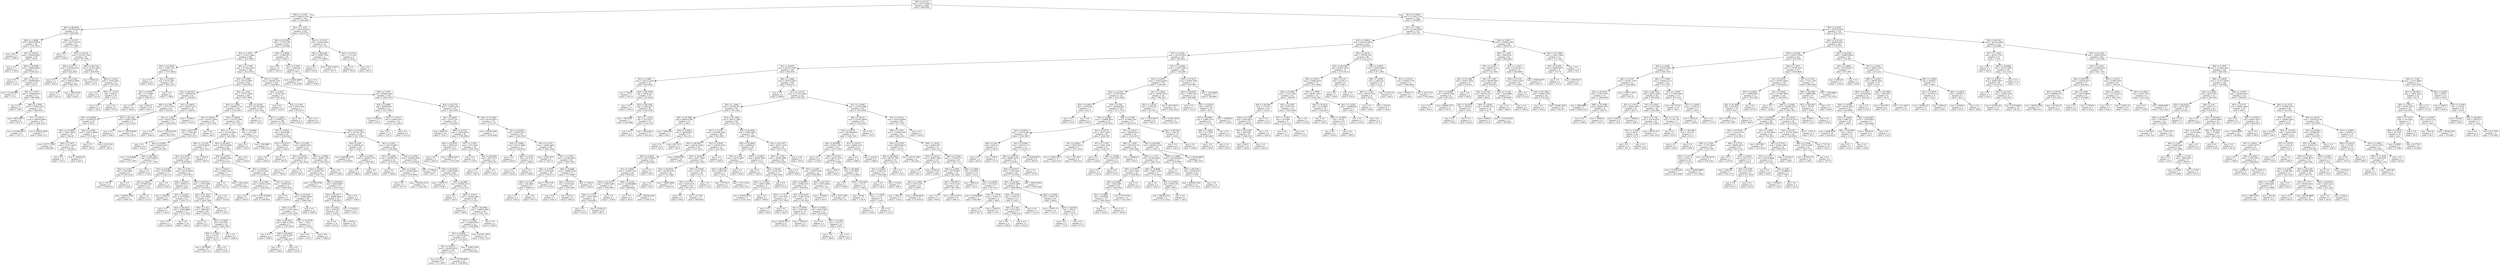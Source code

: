 digraph Tree {
node [shape=box] ;
0 [label="X[0] <= 0.1122\nmse = 333175.3618\nsamples = 2000\nvalue = 996.9585"] ;
1 [label="X[8] <= 2.1454\nmse = 244623.1241\nsamples = 718\nvalue = 1354.2006"] ;
0 -> 1 [labeldistance=2.5, labelangle=45, headlabel="True"] ;
2 [label="X[4] <= 68.4959\nmse = 381585.4959\nsamples = 79\nvalue = 848.8481"] ;
1 -> 2 ;
3 [label="X[8] <= 1.0486\nmse = 380197.9834\nsamples = 38\nvalue = 1141.2632"] ;
2 -> 3 ;
4 [label="mse = 301.0\nsamples = 8\nvalue = 1968.0"] ;
3 -> 4 ;
5 [label="X[1] <= 0.8218\nmse = 250634.8267\nsamples = 30\nvalue = 920.8"] ;
3 -> 5 ;
6 [label="mse = 0.0\nsamples = 3\nvalue = 1736.0"] ;
5 -> 6 ;
7 [label="X[4] <= 42.9508\nmse = 196439.8025\nsamples = 27\nvalue = 830.2222"] ;
5 -> 7 ;
8 [label="mse = 0.0\nsamples = 3\nvalue = 172.0"] ;
7 -> 8 ;
9 [label="X[2] <= 83.123\nmse = 160068.0833\nsamples = 24\nvalue = 912.5"] ;
7 -> 9 ;
10 [label="mse = 13138.6667\nsamples = 3\nvalue = 577.0"] ;
9 -> 10 ;
11 [label="X[5] <= 1.3195\nmse = 162680.8163\nsamples = 21\nvalue = 960.4286"] ;
9 -> 11 ;
12 [label="mse = 0.0\nsamples = 2\nvalue = 736.0"] ;
11 -> 12 ;
13 [label="X[6] <= 0.7608\nmse = 173945.1025\nsamples = 19\nvalue = 984.0526"] ;
11 -> 13 ;
14 [label="mse = 9832.6875\nsamples = 4\nvalue = 818.75"] ;
13 -> 14 ;
15 [label="X[1] <= 0.8273\nmse = 208478.6489\nsamples = 15\nvalue = 1028.1333"] ;
13 -> 15 ;
16 [label="mse = 213308.4375\nsamples = 8\nvalue = 1013.75"] ;
15 -> 16 ;
17 [label="mse = 202452.2449\nsamples = 7\nvalue = 1044.5714"] ;
15 -> 17 ;
18 [label="X[0] <= 0.1037\nmse = 230170.2879\nsamples = 41\nvalue = 577.8293"] ;
2 -> 18 ;
19 [label="mse = 0.0\nsamples = 2\nvalue = 1944.0"] ;
18 -> 19 ;
20 [label="X[6] <= 0.8176\nmse = 141351.5108\nsamples = 39\nvalue = 507.7692"] ;
18 -> 20 ;
21 [label="X[6] <= 0.3773\nmse = 278306.9156\nsamples = 15\nvalue = 622.4667"] ;
20 -> 21 ;
22 [label="mse = 0.0\nsamples = 2\nvalue = 336.0"] ;
21 -> 22 ;
23 [label="X[7] <= 2.2349\nmse = 306555.9408\nsamples = 13\nvalue = 666.5385"] ;
21 -> 23 ;
24 [label="mse = 0.0\nsamples = 3\nvalue = 812.0"] ;
23 -> 24 ;
25 [label="mse = 390270.69\nsamples = 10\nvalue = 622.9"] ;
23 -> 25 ;
26 [label="X[4] <= 80.1102\nmse = 42393.3264\nsamples = 24\nvalue = 436.0833"] ;
20 -> 26 ;
27 [label="mse = 74403.24\nsamples = 10\nvalue = 516.4"] ;
26 -> 27 ;
28 [label="X[8] <= 1.0318\nmse = 11630.2041\nsamples = 14\nvalue = 378.7143"] ;
26 -> 28 ;
29 [label="mse = 0.0\nsamples = 4\nvalue = 523.0"] ;
28 -> 29 ;
30 [label="X[5] <= 1.5279\nmse = 4624.0\nsamples = 10\nvalue = 321.0"] ;
28 -> 30 ;
31 [label="mse = 0.0\nsamples = 2\nvalue = 185.0"] ;
30 -> 31 ;
32 [label="mse = 0.0\nsamples = 8\nvalue = 355.0"] ;
30 -> 32 ;
33 [label="X[1] <= 1.1021\nmse = 192214.0526\nsamples = 639\nvalue = 1416.6776"] ;
1 -> 33 ;
34 [label="X[4] <= 93.2363\nmse = 173193.562\nsamples = 625\nvalue = 1438.696"] ;
33 -> 34 ;
35 [label="X[5] <= 1.0572\nmse = 172412.2664\nsamples = 605\nvalue = 1425.4909"] ;
34 -> 35 ;
36 [label="X[2] <= 83.5838\nmse = 31887.126\nsamples = 22\nvalue = 1757.6818"] ;
35 -> 36 ;
37 [label="mse = 0.0\nsamples = 6\nvalue = 1481.0"] ;
36 -> 37 ;
38 [label="X[3] <= 0.5458\nmse = 4372.2461\nsamples = 16\nvalue = 1861.4375"] ;
36 -> 38 ;
39 [label="X[1] <= 0.8245\nmse = 1153.0867\nsamples = 14\nvalue = 1883.3571"] ;
38 -> 39 ;
40 [label="mse = 0.0\nsamples = 4\nvalue = 1838.0"] ;
39 -> 40 ;
41 [label="mse = 462.25\nsamples = 10\nvalue = 1901.5"] ;
39 -> 41 ;
42 [label="mse = 0.0\nsamples = 2\nvalue = 1708.0"] ;
38 -> 42 ;
43 [label="X[5] <= 3.7748\nmse = 173393.7819\nsamples = 583\nvalue = 1412.9554"] ;
35 -> 43 ;
44 [label="X[3] <= 0.5008\nmse = 191416.9647\nsamples = 424\nvalue = 1369.1816"] ;
43 -> 44 ;
45 [label="X[4] <= 90.5614\nmse = 199936.825\nsamples = 61\nvalue = 1140.623"] ;
44 -> 45 ;
46 [label="X[6] <= 0.7841\nmse = 113715.1315\nsamples = 41\nvalue = 923.878"] ;
45 -> 46 ;
47 [label="X[2] <= 93.4804\nmse = 101090.625\nsamples = 32\nvalue = 865.0"] ;
46 -> 47 ;
48 [label="X[4] <= 67.5898\nmse = 54957.5616\nsamples = 25\nvalue = 784.28"] ;
47 -> 48 ;
49 [label="mse = 61717.5556\nsamples = 9\nvalue = 848.6667"] ;
48 -> 49 ;
50 [label="X[5] <= 2.3972\nmse = 47511.4336\nsamples = 16\nvalue = 748.0625"] ;
48 -> 50 ;
51 [label="mse = 0.0\nsamples = 11\nvalue = 701.0"] ;
50 -> 51 ;
52 [label="mse = 136443.84\nsamples = 5\nvalue = 851.6"] ;
50 -> 52 ;
53 [label="X[0] <= 0.1082\nmse = 159472.4898\nsamples = 7\nvalue = 1153.2857"] ;
47 -> 53 ;
54 [label="mse = 0.0\nsamples = 2\nvalue = 583.0"] ;
53 -> 54 ;
55 [label="mse = 41135.04\nsamples = 5\nvalue = 1381.4"] ;
53 -> 55 ;
56 [label="X[2] <= 85.5562\nmse = 102451.5062\nsamples = 9\nvalue = 1133.2222"] ;
46 -> 56 ;
57 [label="mse = 0.0\nsamples = 3\nvalue = 894.0"] ;
56 -> 57 ;
58 [label="mse = 110756.8056\nsamples = 6\nvalue = 1252.8333"] ;
56 -> 58 ;
59 [label="X[1] <= 0.8879\nmse = 82959.1475\nsamples = 20\nvalue = 1584.95"] ;
45 -> 59 ;
60 [label="X[5] <= 1.296\nmse = 92823.7956\nsamples = 15\nvalue = 1641.9333"] ;
59 -> 60 ;
61 [label="mse = 0.0\nsamples = 3\nvalue = 1682.0"] ;
60 -> 61 ;
62 [label="mse = 115528.0764\nsamples = 12\nvalue = 1631.9167"] ;
60 -> 62 ;
63 [label="mse = 14400.0\nsamples = 5\nvalue = 1414.0"] ;
59 -> 63 ;
64 [label="X[5] <= 1.4141\nmse = 179731.6194\nsamples = 363\nvalue = 1407.5895"] ;
44 -> 64 ;
65 [label="X[5] <= 1.2681\nmse = 144694.7718\nsamples = 168\nvalue = 1535.3393"] ;
64 -> 65 ;
66 [label="X[1] <= 0.8218\nmse = 161627.2568\nsamples = 32\nvalue = 1355.1562"] ;
65 -> 66 ;
67 [label="X[2] <= 82.5797\nmse = 77292.463\nsamples = 28\nvalue = 1471.0357"] ;
66 -> 67 ;
68 [label="mse = 0.0\nsamples = 4\nvalue = 1912.0"] ;
67 -> 68 ;
69 [label="X[3] <= 0.6596\nmse = 52364.9149\nsamples = 24\nvalue = 1397.5417"] ;
67 -> 69 ;
70 [label="mse = 1128.4898\nsamples = 7\nvalue = 1217.2857"] ;
69 -> 70 ;
71 [label="X[2] <= 88.4282\nmse = 54574.0623\nsamples = 17\nvalue = 1471.7647"] ;
69 -> 71 ;
72 [label="X[5] <= 1.2329\nmse = 3748.2469\nsamples = 9\nvalue = 1255.5556"] ;
71 -> 72 ;
73 [label="mse = 3.4722\nsamples = 6\nvalue = 1298.8333"] ;
72 -> 73 ;
74 [label="mse = 0.0\nsamples = 3\nvalue = 1169.0"] ;
72 -> 74 ;
75 [label="mse = 0.0\nsamples = 8\nvalue = 1715.0"] ;
71 -> 75 ;
76 [label="mse = 0.0\nsamples = 4\nvalue = 544.0"] ;
66 -> 76 ;
77 [label="X[3] <= 0.6939\nmse = 131274.1946\nsamples = 136\nvalue = 1577.7353"] ;
65 -> 77 ;
78 [label="X[5] <= 1.371\nmse = 132276.5929\nsamples = 129\nvalue = 1560.1085"] ;
77 -> 78 ;
79 [label="X[8] <= 13.5139\nmse = 63376.0028\nsamples = 71\nvalue = 1623.3521"] ;
78 -> 79 ;
80 [label="X[3] <= 0.5976\nmse = 56574.2361\nsamples = 69\nvalue = 1638.8986"] ;
79 -> 80 ;
81 [label="X[3] <= 0.5385\nmse = 72764.8097\nsamples = 17\nvalue = 1530.1176"] ;
80 -> 81 ;
82 [label="X[1] <= 0.8273\nmse = 87698.9231\nsamples = 13\nvalue = 1572.0"] ;
81 -> 82 ;
83 [label="mse = 140454.1094\nsamples = 8\nvalue = 1600.125"] ;
82 -> 83 ;
84 [label="mse = 0.0\nsamples = 5\nvalue = 1527.0"] ;
82 -> 84 ;
85 [label="mse = 0.0\nsamples = 4\nvalue = 1394.0"] ;
81 -> 85 ;
86 [label="X[1] <= 0.823\nmse = 46147.8639\nsamples = 52\nvalue = 1674.4615"] ;
80 -> 86 ;
87 [label="X[8] <= 6.9141\nmse = 58945.75\nsamples = 24\nvalue = 1568.5"] ;
86 -> 87 ;
88 [label="mse = 33856.0\nsamples = 2\nvalue = 884.0"] ;
87 -> 88 ;
89 [label="X[1] <= 0.8203\nmse = 14759.8347\nsamples = 22\nvalue = 1630.7273"] ;
87 -> 89 ;
90 [label="mse = 0.0\nsamples = 7\nvalue = 1758.0"] ;
89 -> 90 ;
91 [label="X[2] <= 84.0435\nmse = 10560.8889\nsamples = 15\nvalue = 1571.3333"] ;
89 -> 91 ;
92 [label="mse = 0.0\nsamples = 5\nvalue = 1426.0"] ;
91 -> 92 ;
93 [label="mse = 0.0\nsamples = 10\nvalue = 1644.0"] ;
91 -> 93 ;
94 [label="X[2] <= 94.2512\nmse = 17305.3469\nsamples = 28\nvalue = 1765.2857"] ;
86 -> 94 ;
95 [label="X[2] <= 91.3019\nmse = 3819.9093\nsamples = 23\nvalue = 1820.7826"] ;
94 -> 95 ;
96 [label="X[8] <= 3.323\nmse = 2080.4275\nsamples = 20\nvalue = 1838.15"] ;
95 -> 96 ;
97 [label="mse = 0.0\nsamples = 2\nvalue = 1955.0"] ;
96 -> 97 ;
98 [label="X[3] <= 0.6847\nmse = 625.9167\nsamples = 18\nvalue = 1825.1667"] ;
96 -> 98 ;
99 [label="X[6] <= 0.7841\nmse = 192.25\nsamples = 14\nvalue = 1813.5"] ;
98 -> 99 ;
100 [label="mse = 241.6094\nsamples = 8\nvalue = 1807.125"] ;
99 -> 100 ;
101 [label="mse = 0.0\nsamples = 6\nvalue = 1822.0"] ;
99 -> 101 ;
102 [label="mse = 0.0\nsamples = 4\nvalue = 1866.0"] ;
98 -> 102 ;
103 [label="mse = 0.0\nsamples = 3\nvalue = 1705.0"] ;
95 -> 103 ;
104 [label="mse = 0.0\nsamples = 5\nvalue = 1510.0"] ;
94 -> 104 ;
105 [label="mse = 2025.0\nsamples = 2\nvalue = 1087.0"] ;
79 -> 105 ;
106 [label="X[2] <= 84.0435\nmse = 205730.4899\nsamples = 58\nvalue = 1482.6897"] ;
78 -> 106 ;
107 [label="X[8] <= 4.9765\nmse = 204660.1692\nsamples = 51\nvalue = 1423.2157"] ;
106 -> 107 ;
108 [label="X[1] <= 0.8273\nmse = 47694.1224\nsamples = 7\nvalue = 823.1429"] ;
107 -> 108 ;
109 [label="mse = 0.0\nsamples = 4\nvalue = 1011.0"] ;
108 -> 109 ;
110 [label="mse = 1494.2222\nsamples = 3\nvalue = 572.6667"] ;
108 -> 110 ;
111 [label="X[1] <= 0.8306\nmse = 163231.626\nsamples = 44\nvalue = 1518.6818"] ;
107 -> 111 ;
112 [label="X[2] <= 82.3092\nmse = 190141.3136\nsamples = 13\nvalue = 1228.6154"] ;
111 -> 112 ;
113 [label="mse = 0.0\nsamples = 2\nvalue = 1403.0"] ;
112 -> 113 ;
114 [label="mse = 218178.0826\nsamples = 11\nvalue = 1196.9091"] ;
112 -> 114 ;
115 [label="X[7] <= 2.3123\nmse = 101866.5411\nsamples = 31\nvalue = 1640.3226"] ;
111 -> 115 ;
116 [label="mse = 0.0\nsamples = 5\nvalue = 1348.0"] ;
115 -> 116 ;
117 [label="X[2] <= 83.5332\nmse = 101862.8639\nsamples = 26\nvalue = 1696.5385"] ;
115 -> 117 ;
118 [label="X[8] <= 6.7471\nmse = 123277.2653\nsamples = 14\nvalue = 1522.1429"] ;
117 -> 118 ;
119 [label="X[2] <= 80.5033\nmse = 38813.1358\nsamples = 9\nvalue = 1755.5556"] ;
118 -> 119 ;
120 [label="mse = 0.0\nsamples = 2\nvalue = 1998.0"] ;
119 -> 120 ;
121 [label="X[4] <= 68.4959\nmse = 28310.2041\nsamples = 7\nvalue = 1686.2857"] ;
119 -> 121 ;
122 [label="mse = 0.0\nsamples = 3\nvalue = 1492.0"] ;
121 -> 122 ;
123 [label="mse = 0.0\nsamples = 4\nvalue = 1832.0"] ;
121 -> 123 ;
124 [label="X[2] <= 81.8758\nmse = 726.0\nsamples = 5\nvalue = 1102.0"] ;
118 -> 124 ;
125 [label="mse = 0.0\nsamples = 3\nvalue = 1124.0"] ;
124 -> 125 ;
126 [label="mse = 0.0\nsamples = 2\nvalue = 1069.0"] ;
124 -> 126 ;
127 [label="mse = 0.0\nsamples = 12\nvalue = 1900.0"] ;
117 -> 127 ;
128 [label="mse = 0.0\nsamples = 7\nvalue = 1916.0"] ;
106 -> 128 ;
129 [label="X[4] <= 39.4682\nmse = 1557.102\nsamples = 7\nvalue = 1902.5714"] ;
77 -> 129 ;
130 [label="mse = 0.0\nsamples = 4\nvalue = 1932.0"] ;
129 -> 130 ;
131 [label="mse = 938.8889\nsamples = 3\nvalue = 1863.3333"] ;
129 -> 131 ;
132 [label="X[4] <= 16.839\nmse = 183743.4082\nsamples = 195\nvalue = 1297.5282"] ;
64 -> 132 ;
133 [label="mse = 0.0\nsamples = 6\nvalue = 742.0"] ;
132 -> 133 ;
134 [label="X[7] <= 2.4942\nmse = 179468.317\nsamples = 189\nvalue = 1315.164"] ;
132 -> 134 ;
135 [label="X[1] <= 0.8222\nmse = 92529.842\nsamples = 61\nvalue = 1498.8361"] ;
134 -> 135 ;
136 [label="X[2] <= 83.6717\nmse = 2888.0\nsamples = 6\nvalue = 1919.0"] ;
135 -> 136 ;
137 [label="mse = 0.0\nsamples = 2\nvalue = 1843.0"] ;
136 -> 137 ;
138 [label="mse = 0.0\nsamples = 4\nvalue = 1957.0"] ;
136 -> 138 ;
139 [label="X[7] <= 0.2587\nmse = 80949.3455\nsamples = 55\nvalue = 1453.0"] ;
135 -> 139 ;
140 [label="X[1] <= 0.9378\nmse = 26569.7851\nsamples = 11\nvalue = 1561.8182"] ;
139 -> 140 ;
141 [label="mse = 0.0\nsamples = 3\nvalue = 1828.0"] ;
140 -> 141 ;
142 [label="mse = 0.0\nsamples = 8\nvalue = 1462.0"] ;
140 -> 142 ;
143 [label="X[8] <= 12.0995\nmse = 90843.7991\nsamples = 44\nvalue = 1425.7955"] ;
139 -> 143 ;
144 [label="X[3] <= 0.6503\nmse = 92348.7715\nsamples = 42\nvalue = 1437.119"] ;
143 -> 144 ;
145 [label="mse = 213180.9796\nsamples = 7\nvalue = 1540.1429"] ;
144 -> 145 ;
146 [label="X[4] <= 68.4959\nmse = 65634.9927\nsamples = 35\nvalue = 1416.5143"] ;
144 -> 146 ;
147 [label="X[2] <= 83.6717\nmse = 68484.9648\nsamples = 32\nvalue = 1399.6875"] ;
146 -> 147 ;
148 [label="X[3] <= 0.683\nmse = 4323.85\nsamples = 20\nvalue = 1426.5"] ;
147 -> 148 ;
149 [label="mse = 0.0\nsamples = 10\nvalue = 1410.0"] ;
148 -> 149 ;
150 [label="mse = 8103.2\nsamples = 10\nvalue = 1443.0"] ;
148 -> 150 ;
151 [label="mse = 172225.0\nsamples = 12\nvalue = 1355.0"] ;
147 -> 151 ;
152 [label="mse = 0.0\nsamples = 3\nvalue = 1596.0"] ;
146 -> 152 ;
153 [label="mse = 0.0\nsamples = 2\nvalue = 1188.0"] ;
143 -> 153 ;
154 [label="X[4] <= 47.4184\nmse = 197161.1855\nsamples = 128\nvalue = 1227.6328"] ;
134 -> 154 ;
155 [label="X[3] <= 0.69\nmse = 248529.36\nsamples = 30\nvalue = 1425.8"] ;
154 -> 155 ;
156 [label="mse = 264288.2155\nsamples = 23\nvalue = 1355.0435"] ;
155 -> 156 ;
157 [label="X[6] <= 0.1951\nmse = 126250.7755\nsamples = 7\nvalue = 1658.2857"] ;
155 -> 157 ;
158 [label="mse = 0.0\nsamples = 4\nvalue = 1966.0"] ;
157 -> 158 ;
159 [label="mse = 0.0\nsamples = 3\nvalue = 1248.0"] ;
157 -> 159 ;
160 [label="X[1] <= 0.822\nmse = 165734.6827\nsamples = 98\nvalue = 1166.9694"] ;
154 -> 160 ;
161 [label="X[1] <= 0.8203\nmse = 159284.352\nsamples = 14\nvalue = 1479.0714"] ;
160 -> 161 ;
162 [label="mse = 0.0\nsamples = 3\nvalue = 1699.0"] ;
161 -> 162 ;
163 [label="X[6] <= 0.5041\nmse = 185936.4463\nsamples = 11\nvalue = 1419.0909"] ;
161 -> 163 ;
164 [label="mse = 0.0\nsamples = 5\nvalue = 1617.0"] ;
163 -> 164 ;
165 [label="mse = 281043.4722\nsamples = 6\nvalue = 1254.1667"] ;
163 -> 165 ;
166 [label="X[5] <= 1.6749\nmse = 147869.3549\nsamples = 84\nvalue = 1114.9524"] ;
160 -> 166 ;
167 [label="mse = 57786.09\nsamples = 20\nvalue = 897.1"] ;
166 -> 167 ;
168 [label="X[2] <= 83.0254\nmse = 156554.499\nsamples = 64\nvalue = 1183.0312"] ;
166 -> 168 ;
169 [label="mse = 12870.75\nsamples = 4\nvalue = 1646.5"] ;
168 -> 169 ;
170 [label="X[2] <= 83.869\nmse = 150858.5156\nsamples = 60\nvalue = 1152.1333"] ;
168 -> 170 ;
171 [label="mse = 0.0\nsamples = 2\nvalue = 520.0"] ;
170 -> 171 ;
172 [label="X[6] <= 0.8176\nmse = 141806.3401\nsamples = 58\nvalue = 1173.931"] ;
170 -> 172 ;
173 [label="mse = 0.0\nsamples = 2\nvalue = 648.0"] ;
172 -> 173 ;
174 [label="X[4] <= 84.6992\nmse = 136639.3469\nsamples = 56\nvalue = 1192.7143"] ;
172 -> 174 ;
175 [label="X[7] <= 3.4463\nmse = 125805.8765\nsamples = 54\nvalue = 1168.8889"] ;
174 -> 175 ;
176 [label="X[3] <= 0.6881\nmse = 142103.2045\nsamples = 39\nvalue = 1102.0256"] ;
175 -> 176 ;
177 [label="X[1] <= 0.8273\nmse = 141426.4018\nsamples = 28\nvalue = 1147.75"] ;
176 -> 177 ;
178 [label="mse = 55.5556\nsamples = 6\nvalue = 1173.6667"] ;
177 -> 178 ;
179 [label="mse = 179748.9442\nsamples = 22\nvalue = 1140.6818"] ;
177 -> 179 ;
180 [label="mse = 124957.686\nsamples = 11\nvalue = 985.6364"] ;
176 -> 180 ;
181 [label="mse = 41587.1289\nsamples = 15\nvalue = 1342.7333"] ;
175 -> 181 ;
182 [label="mse = 0.0\nsamples = 2\nvalue = 1836.0"] ;
174 -> 182 ;
183 [label="X[7] <= 1.0454\nmse = 106596.3162\nsamples = 159\nvalue = 1529.6855"] ;
43 -> 183 ;
184 [label="X[3] <= 0.5617\nmse = 23720.3951\nsamples = 9\nvalue = 955.2222"] ;
183 -> 184 ;
185 [label="mse = 0.0\nsamples = 2\nvalue = 1219.0"] ;
184 -> 185 ;
186 [label="X[1] <= 0.929\nmse = 4938.1224\nsamples = 7\nvalue = 879.8571"] ;
184 -> 186 ;
187 [label="mse = 0.0\nsamples = 3\nvalue = 961.0"] ;
186 -> 187 ;
188 [label="mse = 0.0\nsamples = 4\nvalue = 819.0"] ;
186 -> 188 ;
189 [label="X[8] <= 7.3957\nmse = 90580.3565\nsamples = 150\nvalue = 1564.1533"] ;
183 -> 189 ;
190 [label="X[3] <= 0.6885\nmse = 64960.903\nsamples = 19\nvalue = 1207.7895"] ;
189 -> 190 ;
191 [label="mse = 71824.0\nsamples = 5\nvalue = 918.0"] ;
190 -> 191 ;
192 [label="X[5] <= 17.6137\nmse = 21806.2041\nsamples = 14\nvalue = 1311.2857"] ;
190 -> 192 ;
193 [label="mse = 0.0\nsamples = 12\nvalue = 1251.0"] ;
192 -> 193 ;
194 [label="mse = 0.0\nsamples = 2\nvalue = 1673.0"] ;
192 -> 194 ;
195 [label="X[4] <= 66.6776\nmse = 73205.5239\nsamples = 131\nvalue = 1615.8397"] ;
189 -> 195 ;
196 [label="X[1] <= 0.8205\nmse = 21974.7211\nsamples = 59\nvalue = 1738.4407"] ;
195 -> 196 ;
197 [label="mse = 6009.25\nsamples = 14\nvalue = 1552.5"] ;
196 -> 197 ;
198 [label="X[0] <= 0.1079\nmse = 12839.0054\nsamples = 45\nvalue = 1796.2889"] ;
196 -> 198 ;
199 [label="X[2] <= 85.8331\nmse = 26935.44\nsamples = 15\nvalue = 1744.4"] ;
198 -> 199 ;
200 [label="mse = 0.0\nsamples = 2\nvalue = 1655.0"] ;
199 -> 200 ;
201 [label="mse = 29660.5917\nsamples = 13\nvalue = 1758.1538"] ;
199 -> 201 ;
202 [label="X[7] <= 2.2037\nmse = 3771.4456\nsamples = 30\nvalue = 1822.2333"] ;
198 -> 202 ;
203 [label="mse = 0.0\nsamples = 6\nvalue = 1730.0"] ;
202 -> 203 ;
204 [label="X[2] <= 90.4593\nmse = 2055.8733\nsamples = 24\nvalue = 1845.2917"] ;
202 -> 204 ;
205 [label="mse = 0.0\nsamples = 13\nvalue = 1887.0"] ;
204 -> 205 ;
206 [label="mse = 0.0\nsamples = 11\nvalue = 1796.0"] ;
204 -> 206 ;
207 [label="X[4] <= 75.3583\nmse = 92776.0955\nsamples = 72\nvalue = 1515.375"] ;
195 -> 207 ;
208 [label="mse = 94393.9592\nsamples = 7\nvalue = 1059.4286"] ;
207 -> 208 ;
209 [label="X[1] <= 0.8259\nmse = 67803.0187\nsamples = 65\nvalue = 1564.4769"] ;
207 -> 209 ;
210 [label="X[5] <= 5.6093\nmse = 93112.3806\nsamples = 17\nvalue = 1336.8235"] ;
209 -> 210 ;
211 [label="mse = 0.0\nsamples = 7\nvalue = 1692.0"] ;
210 -> 211 ;
212 [label="X[6] <= 1.2631\nmse = 8172.16\nsamples = 10\nvalue = 1088.2"] ;
210 -> 212 ;
213 [label="mse = 0.0\nsamples = 8\nvalue = 1043.0"] ;
212 -> 213 ;
214 [label="mse = 0.0\nsamples = 2\nvalue = 1269.0"] ;
212 -> 214 ;
215 [label="X[3] <= 0.5797\nmse = 33983.4683\nsamples = 48\nvalue = 1645.1042"] ;
209 -> 215 ;
216 [label="mse = 2394.1875\nsamples = 4\nvalue = 1245.75"] ;
215 -> 216 ;
217 [label="X[7] <= 3.3706\nmse = 21038.6508\nsamples = 44\nvalue = 1681.4091"] ;
215 -> 217 ;
218 [label="X[0] <= 0.1079\nmse = 2276.5945\nsamples = 29\nvalue = 1736.5172"] ;
217 -> 218 ;
219 [label="X[6] <= 0.7332\nmse = 146.4844\nsamples = 8\nvalue = 1686.375"] ;
218 -> 219 ;
220 [label="mse = 0.0\nsamples = 3\nvalue = 1702.0"] ;
219 -> 220 ;
221 [label="mse = 0.0\nsamples = 5\nvalue = 1677.0"] ;
219 -> 221 ;
222 [label="mse = 1765.3787\nsamples = 21\nvalue = 1755.619"] ;
218 -> 222 ;
223 [label="X[6] <= 0.5488\nmse = 40089.3156\nsamples = 15\nvalue = 1574.8667"] ;
217 -> 223 ;
224 [label="X[2] <= 82.5213\nmse = 6318.2222\nsamples = 6\nvalue = 1643.6667"] ;
223 -> 224 ;
225 [label="mse = 0.0\nsamples = 2\nvalue = 1601.0"] ;
224 -> 225 ;
226 [label="mse = 8112.0\nsamples = 4\nvalue = 1665.0"] ;
224 -> 226 ;
227 [label="mse = 57344.0\nsamples = 9\nvalue = 1529.0"] ;
223 -> 227 ;
228 [label="X[6] <= 0.4694\nmse = 31989.4275\nsamples = 20\nvalue = 1838.15"] ;
34 -> 228 ;
229 [label="mse = 0.0\nsamples = 5\nvalue = 1961.0"] ;
228 -> 229 ;
230 [label="X[3] <= 0.5923\nmse = 35944.96\nsamples = 15\nvalue = 1797.2"] ;
228 -> 230 ;
231 [label="mse = 41445.8698\nsamples = 13\nvalue = 1795.2308"] ;
230 -> 231 ;
232 [label="mse = 0.0\nsamples = 2\nvalue = 1810.0"] ;
230 -> 232 ;
233 [label="X[4] <= 57.8703\nmse = 53482.9184\nsamples = 14\nvalue = 433.7143"] ;
33 -> 233 ;
234 [label="X[2] <= 89.6149\nmse = 36480.7654\nsamples = 9\nvalue = 313.8889"] ;
233 -> 234 ;
235 [label="mse = 0.0\nsamples = 5\nvalue = 410.0"] ;
234 -> 235 ;
236 [label="mse = 56101.6875\nsamples = 4\nvalue = 193.75"] ;
234 -> 236 ;
237 [label="X[6] <= 0.2314\nmse = 11721.84\nsamples = 5\nvalue = 649.4"] ;
233 -> 237 ;
238 [label="mse = 0.0\nsamples = 2\nvalue = 782.0"] ;
237 -> 238 ;
239 [label="mse = 0.0\nsamples = 3\nvalue = 561.0"] ;
237 -> 239 ;
240 [label="X[0] <= 0.3499\nmse = 271262.7759\nsamples = 1282\nvalue = 796.8807"] ;
0 -> 240 [labeldistance=2.5, labelangle=-45, headlabel="False"] ;
241 [label="X[1] <= 1.1458\nmse = 251249.4999\nsamples = 703\nvalue = 957.303"] ;
240 -> 241 ;
242 [label="X[3] <= 0.6882\nmse = 243325.5588\nsamples = 623\nvalue = 1009.8507"] ;
241 -> 242 ;
243 [label="X[7] <= 3.2421\nmse = 247523.4537\nsamples = 527\nvalue = 965.6831"] ;
242 -> 243 ;
244 [label="X[1] <= 0.8231\nmse = 243573.3587\nsamples = 359\nvalue = 882.9415"] ;
243 -> 244 ;
245 [label="X[3] <= 0.4861\nmse = 185512.2934\nsamples = 31\nvalue = 445.6452"] ;
244 -> 245 ;
246 [label="mse = 7442.0\nsamples = 3\nvalue = 1547.0"] ;
245 -> 246 ;
247 [label="X[2] <= 80.7499\nmse = 60704.301\nsamples = 28\nvalue = 327.6429"] ;
245 -> 247 ;
248 [label="mse = 0.0\nsamples = 2\nvalue = 1165.0"] ;
247 -> 248 ;
249 [label="X[2] <= 86.3184\nmse = 7289.0237\nsamples = 26\nvalue = 263.2308"] ;
247 -> 249 ;
250 [label="mse = 783.6735\nsamples = 7\nvalue = 382.4286"] ;
249 -> 250 ;
251 [label="X[7] <= 1.3178\nmse = 2522.6371\nsamples = 19\nvalue = 219.3158"] ;
249 -> 251 ;
252 [label="mse = 0.0\nsamples = 2\nvalue = 305.0"] ;
251 -> 252 ;
253 [label="mse = 1854.0623\nsamples = 17\nvalue = 209.2353"] ;
251 -> 253 ;
254 [label="X[8] <= 1.0486\nmse = 229279.2953\nsamples = 328\nvalue = 924.2713"] ;
244 -> 254 ;
255 [label="mse = 0.0\nsamples = 6\nvalue = 1848.0"] ;
254 -> 255 ;
256 [label="X[7] <= 2.5178\nmse = 217355.7884\nsamples = 322\nvalue = 907.059"] ;
254 -> 256 ;
257 [label="X[5] <= 1.2844\nmse = 181581.831\nsamples = 181\nvalue = 793.3204"] ;
256 -> 257 ;
258 [label="X[4] <= 38.7848\nmse = 68634.6786\nsamples = 14\nvalue = 446.5"] ;
257 -> 258 ;
259 [label="mse = 36400.56\nsamples = 5\nvalue = 681.2"] ;
258 -> 259 ;
260 [label="X[3] <= 0.4943\nmse = 38938.9877\nsamples = 9\nvalue = 316.1111"] ;
258 -> 260 ;
261 [label="mse = 0.0\nsamples = 4\nvalue = 255.0"] ;
260 -> 261 ;
262 [label="mse = 64712.4\nsamples = 5\nvalue = 365.0"] ;
260 -> 262 ;
263 [label="X[2] <= 81.2309\nmse = 180121.3887\nsamples = 167\nvalue = 822.3952"] ;
257 -> 263 ;
264 [label="X[7] <= 2.2513\nmse = 251099.2226\nsamples = 88\nvalue = 925.5682"] ;
263 -> 264 ;
265 [label="X[4] <= 86.8815\nmse = 340182.2284\nsamples = 36\nvalue = 1157.2222"] ;
264 -> 265 ;
266 [label="X[8] <= 8.5825\nmse = 162738.8891\nsamples = 26\nvalue = 922.2692"] ;
265 -> 266 ;
267 [label="X[1] <= 0.9041\nmse = 116590.1233\nsamples = 24\nvalue = 990.0417"] ;
266 -> 267 ;
268 [label="X[4] <= 61.4112\nmse = 31840.7289\nsamples = 15\nvalue = 1065.2667"] ;
267 -> 268 ;
269 [label="X[8] <= 3.1136\nmse = 13021.9097\nsamples = 12\nvalue = 992.0833"] ;
268 -> 269 ;
270 [label="mse = 0.0\nsamples = 2\nvalue = 1015.0"] ;
269 -> 270 ;
271 [label="mse = 15500.25\nsamples = 10\nvalue = 987.5"] ;
269 -> 271 ;
272 [label="mse = 0.0\nsamples = 3\nvalue = 1358.0"] ;
268 -> 272 ;
273 [label="X[8] <= 3.5242\nmse = 232688.8889\nsamples = 9\nvalue = 864.6667"] ;
267 -> 273 ;
274 [label="mse = 0.0\nsamples = 2\nvalue = 263.0"] ;
273 -> 274 ;
275 [label="mse = 166190.8163\nsamples = 7\nvalue = 1036.5714"] ;
273 -> 275 ;
276 [label="mse = 0.0\nsamples = 2\nvalue = 109.0"] ;
266 -> 276 ;
277 [label="mse = 284835.69\nsamples = 10\nvalue = 1768.1"] ;
265 -> 277 ;
278 [label="X[1] <= 0.8242\nmse = 126554.2322\nsamples = 52\nvalue = 765.1923"] ;
264 -> 278 ;
279 [label="X[5] <= 10.4915\nmse = 50277.8367\nsamples = 42\nvalue = 622.1429"] ;
278 -> 279 ;
280 [label="X[2] <= 80.8235\nmse = 61360.5145\nsamples = 22\nvalue = 721.5909"] ;
279 -> 280 ;
281 [label="mse = 0.0\nsamples = 5\nvalue = 765.0"] ;
280 -> 281 ;
282 [label="mse = 78690.4983\nsamples = 17\nvalue = 708.8235"] ;
280 -> 282 ;
283 [label="X[6] <= 0.7695\nmse = 15241.1875\nsamples = 20\nvalue = 512.75"] ;
279 -> 283 ;
284 [label="X[3] <= 0.5739\nmse = 4029.4336\nsamples = 16\nvalue = 457.9375"] ;
283 -> 284 ;
285 [label="mse = 0.0\nsamples = 5\nvalue = 364.0"] ;
284 -> 285 ;
286 [label="mse = 26.7769\nsamples = 11\nvalue = 500.6364"] ;
284 -> 286 ;
287 [label="mse = 0.0\nsamples = 4\nvalue = 732.0"] ;
283 -> 287 ;
288 [label="mse = 0.0\nsamples = 10\nvalue = 1366.0"] ;
278 -> 288 ;
289 [label="X[4] <= 42.2602\nmse = 75991.9452\nsamples = 79\nvalue = 707.4684"] ;
263 -> 289 ;
290 [label="X[2] <= 92.6843\nmse = 95484.41\nsamples = 20\nvalue = 964.7"] ;
289 -> 290 ;
291 [label="X[1] <= 1.024\nmse = 36715.8367\nsamples = 7\nvalue = 652.1429"] ;
290 -> 291 ;
292 [label="X[2] <= 86.3523\nmse = 29857.84\nsamples = 5\nvalue = 730.6"] ;
291 -> 292 ;
293 [label="mse = 23716.0\nsamples = 2\nvalue = 563.0"] ;
292 -> 293 ;
294 [label="mse = 2741.5556\nsamples = 3\nvalue = 842.3333"] ;
292 -> 294 ;
295 [label="mse = 0.0\nsamples = 2\nvalue = 456.0"] ;
291 -> 295 ;
296 [label="X[4] <= 10.9815\nmse = 46200.7692\nsamples = 13\nvalue = 1133.0"] ;
290 -> 296 ;
297 [label="mse = 0.0\nsamples = 2\nvalue = 1362.0"] ;
296 -> 297 ;
298 [label="X[2] <= 94.951\nmse = 43332.595\nsamples = 11\nvalue = 1091.3636"] ;
296 -> 298 ;
299 [label="X[5] <= 12.1628\nmse = 49027.2099\nsamples = 9\nvalue = 1118.1111"] ;
298 -> 299 ;
300 [label="mse = 61959.3878\nsamples = 7\nvalue = 1133.5714"] ;
299 -> 300 ;
301 [label="mse = 0.0\nsamples = 2\nvalue = 1064.0"] ;
299 -> 301 ;
302 [label="mse = 0.0\nsamples = 2\nvalue = 971.0"] ;
298 -> 302 ;
303 [label="X[2] <= 93.1507\nmse = 39351.1129\nsamples = 59\nvalue = 620.2712"] ;
289 -> 303 ;
304 [label="X[5] <= 1.3781\nmse = 30283.0099\nsamples = 54\nvalue = 653.0926"] ;
303 -> 304 ;
305 [label="mse = 0.0\nsamples = 2\nvalue = 1085.0"] ;
304 -> 305 ;
306 [label="X[3] <= 0.6011\nmse = 23997.0189\nsamples = 52\nvalue = 636.4808"] ;
304 -> 306 ;
307 [label="X[4] <= 56.8867\nmse = 19386.5354\nsamples = 41\nvalue = 598.5854"] ;
306 -> 307 ;
308 [label="X[5] <= 2.7557\nmse = 144.7978\nsamples = 19\nvalue = 677.7895"] ;
307 -> 308 ;
309 [label="mse = 0.0\nsamples = 3\nvalue = 650.0"] ;
308 -> 309 ;
310 [label="mse = 0.0\nsamples = 16\nvalue = 683.0"] ;
308 -> 310 ;
311 [label="X[2] <= 87.6255\nmse = 25907.5124\nsamples = 22\nvalue = 530.1818"] ;
307 -> 311 ;
312 [label="X[1] <= 0.8596\nmse = 35013.96\nsamples = 10\nvalue = 624.2"] ;
311 -> 312 ;
313 [label="mse = 25254.1875\nsamples = 8\nvalue = 678.25"] ;
312 -> 313 ;
314 [label="mse = 15625.0\nsamples = 2\nvalue = 408.0"] ;
312 -> 314 ;
315 [label="X[3] <= 0.4881\nmse = 4814.1389\nsamples = 12\nvalue = 451.8333"] ;
311 -> 315 ;
316 [label="mse = 0.0\nsamples = 2\nvalue = 317.0"] ;
315 -> 316 ;
317 [label="X[8] <= 4.1942\nmse = 1413.76\nsamples = 10\nvalue = 478.8"] ;
315 -> 317 ;
318 [label="mse = 0.0\nsamples = 8\nvalue = 460.0"] ;
317 -> 318 ;
319 [label="mse = 0.0\nsamples = 2\nvalue = 554.0"] ;
317 -> 319 ;
320 [label="X[2] <= 85.7154\nmse = 15878.3802\nsamples = 11\nvalue = 777.7273"] ;
306 -> 320 ;
321 [label="mse = 13448.0\nsamples = 3\nvalue = 630.0"] ;
320 -> 321 ;
322 [label="mse = 5537.1094\nsamples = 8\nvalue = 833.125"] ;
320 -> 322 ;
323 [label="mse = 2.56\nsamples = 5\nvalue = 265.8"] ;
303 -> 323 ;
324 [label="X[7] <= 2.6409\nmse = 225354.5988\nsamples = 141\nvalue = 1053.0638"] ;
256 -> 324 ;
325 [label="X[6] <= 0.8176\nmse = 231455.8648\nsamples = 43\nvalue = 1362.7442"] ;
324 -> 325 ;
326 [label="X[3] <= 0.5076\nmse = 169788.6482\nsamples = 35\nvalue = 1508.7429"] ;
325 -> 326 ;
327 [label="X[4] <= 84.6992\nmse = 93002.1385\nsamples = 19\nvalue = 1213.5789"] ;
326 -> 327 ;
328 [label="mse = 0.0\nsamples = 4\nvalue = 1739.0"] ;
327 -> 328 ;
329 [label="X[0] <= 0.1514\nmse = 24553.3156\nsamples = 15\nvalue = 1073.4667"] ;
327 -> 329 ;
330 [label="mse = 1296.0\nsamples = 2\nvalue = 682.0"] ;
329 -> 330 ;
331 [label="X[2] <= 85.6854\nmse = 927.9053\nsamples = 13\nvalue = 1133.6923"] ;
329 -> 331 ;
332 [label="mse = 0.0\nsamples = 2\nvalue = 1066.0"] ;
331 -> 332 ;
333 [label="X[2] <= 88.1404\nmse = 112.0\nsamples = 11\nvalue = 1146.0"] ;
331 -> 333 ;
334 [label="mse = 40.96\nsamples = 5\nvalue = 1135.8"] ;
333 -> 334 ;
335 [label="X[8] <= 11.9196\nmse = 12.25\nsamples = 6\nvalue = 1154.5"] ;
333 -> 335 ;
336 [label="mse = 0.0\nsamples = 3\nvalue = 1158.0"] ;
335 -> 336 ;
337 [label="mse = 0.0\nsamples = 3\nvalue = 1151.0"] ;
335 -> 337 ;
338 [label="X[1] <= 0.8273\nmse = 34660.3125\nsamples = 16\nvalue = 1859.25"] ;
326 -> 338 ;
339 [label="mse = 0.0\nsamples = 10\nvalue = 1986.0"] ;
338 -> 339 ;
340 [label="mse = 21025.0\nsamples = 6\nvalue = 1648.0"] ;
338 -> 340 ;
341 [label="mse = 0.0\nsamples = 8\nvalue = 724.0"] ;
325 -> 341 ;
342 [label="X[3] <= 0.6512\nmse = 162134.6805\nsamples = 98\nvalue = 917.1837"] ;
324 -> 342 ;
343 [label="X[8] <= 5.5542\nmse = 133904.1358\nsamples = 95\nvalue = 885.2316"] ;
342 -> 343 ;
344 [label="X[3] <= 0.5278\nmse = 89962.6624\nsamples = 25\nvalue = 554.76"] ;
343 -> 344 ;
345 [label="X[2] <= 82.3092\nmse = 68722.7344\nsamples = 16\nvalue = 425.125"] ;
344 -> 345 ;
346 [label="X[1] <= 0.8435\nmse = 3738.6735\nsamples = 14\nvalue = 328.4286"] ;
345 -> 346 ;
347 [label="mse = 0.0\nsamples = 9\nvalue = 284.0"] ;
346 -> 347 ;
348 [label="mse = 519.84\nsamples = 5\nvalue = 408.4"] ;
346 -> 348 ;
349 [label="mse = 0.0\nsamples = 2\nvalue = 1102.0"] ;
345 -> 349 ;
350 [label="mse = 44733.7284\nsamples = 9\nvalue = 785.2222"] ;
344 -> 350 ;
351 [label="X[8] <= 7.8225\nmse = 96663.391\nsamples = 70\nvalue = 1003.2571"] ;
343 -> 351 ;
352 [label="X[5] <= 6.9124\nmse = 38450.1824\nsamples = 25\nvalue = 1247.24"] ;
351 -> 352 ;
353 [label="mse = 0.0\nsamples = 5\nvalue = 881.0"] ;
352 -> 353 ;
354 [label="mse = 6146.56\nsamples = 20\nvalue = 1338.8"] ;
352 -> 354 ;
355 [label="X[0] <= 0.1658\nmse = 77560.4277\nsamples = 45\nvalue = 867.7111"] ;
351 -> 355 ;
356 [label="X[6] <= 1.2638\nmse = 23773.0927\nsamples = 33\nvalue = 981.4242"] ;
355 -> 356 ;
357 [label="X[1] <= 1.1004\nmse = 25393.1071\nsamples = 14\nvalue = 1089.5"] ;
356 -> 357 ;
358 [label="mse = 1892.25\nsamples = 2\nvalue = 1165.5"] ;
357 -> 358 ;
359 [label="mse = 28186.8056\nsamples = 12\nvalue = 1076.8333"] ;
357 -> 359 ;
360 [label="X[2] <= 84.8872\nmse = 7631.1136\nsamples = 19\nvalue = 901.7895"] ;
356 -> 360 ;
361 [label="mse = 0.0\nsamples = 11\nvalue = 900.0"] ;
360 -> 361 ;
362 [label="mse = 18113.4375\nsamples = 8\nvalue = 904.25"] ;
360 -> 362 ;
363 [label="X[6] <= 0.2683\nmse = 92128.0\nsamples = 12\nvalue = 555.0"] ;
355 -> 363 ;
364 [label="mse = 98912.4\nsamples = 5\nvalue = 761.0"] ;
363 -> 364 ;
365 [label="X[1] <= 0.9638\nmse = 35319.551\nsamples = 7\nvalue = 407.8571"] ;
363 -> 365 ;
366 [label="mse = 19338.8889\nsamples = 3\nvalue = 565.6667"] ;
365 -> 366 ;
367 [label="X[1] <= 1.0776\nmse = 14618.75\nsamples = 4\nvalue = 289.5"] ;
365 -> 367 ;
368 [label="mse = 0.0\nsamples = 2\nvalue = 207.0"] ;
367 -> 368 ;
369 [label="mse = 15625.0\nsamples = 2\nvalue = 372.0"] ;
367 -> 369 ;
370 [label="mse = 0.0\nsamples = 3\nvalue = 1929.0"] ;
342 -> 370 ;
371 [label="X[5] <= 12.8262\nmse = 210072.7023\nsamples = 168\nvalue = 1142.494"] ;
243 -> 371 ;
372 [label="X[1] <= 0.9612\nmse = 192032.6416\nsamples = 153\nvalue = 1194.3007"] ;
371 -> 372 ;
373 [label="X[4] <= 12.2567\nmse = 173547.8925\nsamples = 135\nvalue = 1247.6296"] ;
372 -> 373 ;
374 [label="X[3] <= 0.6019\nmse = 33033.84\nsamples = 5\nvalue = 621.4"] ;
373 -> 374 ;
375 [label="mse = 0.0\nsamples = 3\nvalue = 473.0"] ;
374 -> 375 ;
376 [label="mse = 0.0\nsamples = 2\nvalue = 844.0"] ;
374 -> 376 ;
377 [label="X[3] <= 0.528\nmse = 163288.9421\nsamples = 130\nvalue = 1271.7154"] ;
373 -> 377 ;
378 [label="X[5] <= 4.4389\nmse = 122696.9655\nsamples = 53\nvalue = 1130.3019"] ;
377 -> 378 ;
379 [label="X[3] <= 0.4479\nmse = 130375.883\nsamples = 39\nvalue = 1052.5897"] ;
378 -> 379 ;
380 [label="X[6] <= 0.94\nmse = 4323.0\nsamples = 4\nvalue = 506.0"] ;
379 -> 380 ;
381 [label="mse = 0.0\nsamples = 2\nvalue = 441.0"] ;
380 -> 381 ;
382 [label="mse = 196.0\nsamples = 2\nvalue = 571.0"] ;
380 -> 382 ;
383 [label="X[1] <= 0.8596\nmse = 106735.711\nsamples = 35\nvalue = 1115.0571"] ;
379 -> 383 ;
384 [label="X[8] <= 15.8176\nmse = 89807.0156\nsamples = 31\nvalue = 1169.871"] ;
383 -> 384 ;
385 [label="X[4] <= 70.0551\nmse = 77190.1023\nsamples = 29\nvalue = 1135.0345"] ;
384 -> 385 ;
386 [label="X[4] <= 43.3921\nmse = 63935.9008\nsamples = 22\nvalue = 1068.0909"] ;
385 -> 386 ;
387 [label="X[5] <= 3.9782\nmse = 37593.75\nsamples = 12\nvalue = 1202.5"] ;
386 -> 387 ;
388 [label="X[6] <= 0.364\nmse = 6722.2222\nsamples = 9\nvalue = 1098.3333"] ;
387 -> 388 ;
389 [label="mse = 0.0\nsamples = 4\nvalue = 1190.0"] ;
388 -> 389 ;
390 [label="mse = 0.0\nsamples = 5\nvalue = 1025.0"] ;
388 -> 390 ;
391 [label="mse = 0.0\nsamples = 3\nvalue = 1515.0"] ;
387 -> 391 ;
392 [label="X[6] <= 0.4706\nmse = 47852.76\nsamples = 10\nvalue = 906.8"] ;
386 -> 392 ;
393 [label="mse = 12870.75\nsamples = 4\nvalue = 1155.5"] ;
392 -> 393 ;
394 [label="X[4] <= 54.9935\nmse = 2450.0\nsamples = 6\nvalue = 741.0"] ;
392 -> 394 ;
395 [label="mse = 0.0\nsamples = 4\nvalue = 776.0"] ;
394 -> 395 ;
396 [label="mse = 0.0\nsamples = 2\nvalue = 671.0"] ;
394 -> 396 ;
397 [label="mse = 60495.9592\nsamples = 7\nvalue = 1345.4286"] ;
385 -> 397 ;
398 [label="mse = 0.0\nsamples = 2\nvalue = 1675.0"] ;
384 -> 398 ;
399 [label="mse = 34186.6875\nsamples = 4\nvalue = 690.25"] ;
383 -> 399 ;
400 [label="X[1] <= 0.8779\nmse = 37617.0255\nsamples = 14\nvalue = 1346.7857"] ;
378 -> 400 ;
401 [label="X[1] <= 0.8421\nmse = 25916.2222\nsamples = 6\nvalue = 1507.3333"] ;
400 -> 401 ;
402 [label="mse = 37904.2222\nsamples = 3\nvalue = 1424.3333"] ;
401 -> 402 ;
403 [label="mse = 150.2222\nsamples = 3\nvalue = 1590.3333"] ;
401 -> 403 ;
404 [label="X[7] <= 3.7416\nmse = 12562.2344\nsamples = 8\nvalue = 1226.375"] ;
400 -> 404 ;
405 [label="mse = 0.0\nsamples = 4\nvalue = 1334.0"] ;
404 -> 405 ;
406 [label="X[8] <= 7.9098\nmse = 1958.1875\nsamples = 4\nvalue = 1118.75"] ;
404 -> 406 ;
407 [label="mse = 0.0\nsamples = 2\nvalue = 1163.0"] ;
406 -> 407 ;
408 [label="mse = 0.25\nsamples = 2\nvalue = 1074.5"] ;
406 -> 408 ;
409 [label="X[0] <= 0.1799\nmse = 167989.7635\nsamples = 77\nvalue = 1369.0519"] ;
377 -> 409 ;
410 [label="X[7] <= 3.8127\nmse = 188655.5515\nsamples = 63\nvalue = 1314.5079"] ;
409 -> 410 ;
411 [label="X[8] <= 1.0287\nmse = 108729.9176\nsamples = 38\nvalue = 1399.2368"] ;
410 -> 411 ;
412 [label="mse = 344450.0\nsamples = 3\nvalue = 861.0"] ;
411 -> 412 ;
413 [label="X[6] <= 1.1315\nmse = 61565.6049\nsamples = 35\nvalue = 1445.3714"] ;
411 -> 413 ;
414 [label="X[3] <= 0.5959\nmse = 8972.5562\nsamples = 26\nvalue = 1556.4615"] ;
413 -> 414 ;
415 [label="X[6] <= 0.8285\nmse = 3424.2987\nsamples = 23\nvalue = 1584.3043"] ;
414 -> 415 ;
416 [label="X[1] <= 0.8641\nmse = 168.6942\nsamples = 11\nvalue = 1620.1818"] ;
415 -> 416 ;
417 [label="mse = 0.0\nsamples = 7\nvalue = 1630.0"] ;
416 -> 417 ;
418 [label="mse = 0.0\nsamples = 4\nvalue = 1603.0"] ;
416 -> 418 ;
419 [label="mse = 4147.0764\nsamples = 12\nvalue = 1551.4167"] ;
415 -> 419 ;
420 [label="mse = 0.0\nsamples = 3\nvalue = 1343.0"] ;
414 -> 420 ;
421 [label="X[4] <= 76.9668\nmse = 74855.1358\nsamples = 9\nvalue = 1124.4444"] ;
413 -> 421 ;
422 [label="mse = 0.0\nsamples = 4\nvalue = 1281.0"] ;
421 -> 422 ;
423 [label="X[1] <= 0.8544\nmse = 99445.36\nsamples = 5\nvalue = 999.2"] ;
421 -> 423 ;
424 [label="mse = 89936.2222\nsamples = 3\nvalue = 1173.3333"] ;
423 -> 424 ;
425 [label="mse = 0.0\nsamples = 2\nvalue = 738.0"] ;
423 -> 425 ;
426 [label="X[4] <= 68.4959\nmse = 282644.1216\nsamples = 25\nvalue = 1185.72"] ;
410 -> 426 ;
427 [label="X[8] <= 2.4684\nmse = 291258.0826\nsamples = 22\nvalue = 1230.0909"] ;
426 -> 427 ;
428 [label="mse = 0.0\nsamples = 2\nvalue = 1743.0"] ;
427 -> 428 ;
429 [label="X[2] <= 85.2782\nmse = 291445.56\nsamples = 20\nvalue = 1178.8"] ;
427 -> 429 ;
430 [label="mse = 484590.5556\nsamples = 12\nvalue = 1157.3333"] ;
429 -> 430 ;
431 [label="mse = 0.0\nsamples = 8\nvalue = 1211.0"] ;
429 -> 431 ;
432 [label="mse = 99160.8889\nsamples = 3\nvalue = 860.3333"] ;
426 -> 432 ;
433 [label="X[2] <= 89.5241\nmse = 1361.25\nsamples = 14\nvalue = 1614.5"] ;
409 -> 433 ;
434 [label="mse = 0.0\nsamples = 9\nvalue = 1587.0"] ;
433 -> 434 ;
435 [label="mse = 0.0\nsamples = 5\nvalue = 1664.0"] ;
433 -> 435 ;
436 [label="X[1] <= 1.0942\nmse = 149364.5556\nsamples = 18\nvalue = 794.3333"] ;
372 -> 436 ;
437 [label="X[5] <= 3.6534\nmse = 21835.551\nsamples = 7\nvalue = 327.8571"] ;
436 -> 437 ;
438 [label="mse = 11812.6875\nsamples = 4\nvalue = 389.75"] ;
437 -> 438 ;
439 [label="mse = 23281.5556\nsamples = 3\nvalue = 245.3333"] ;
437 -> 439 ;
440 [label="mse = 3927.6033\nsamples = 11\nvalue = 1091.1818"] ;
436 -> 440 ;
441 [label="X[2] <= 87.6272\nmse = 87469.7956\nsamples = 15\nvalue = 614.0667"] ;
371 -> 441 ;
442 [label="X[2] <= 80.8235\nmse = 77660.7222\nsamples = 12\nvalue = 692.6667"] ;
441 -> 442 ;
443 [label="mse = 0.0\nsamples = 2\nvalue = 251.0"] ;
442 -> 443 ;
444 [label="X[1] <= 0.8532\nmse = 46376.2\nsamples = 10\nvalue = 781.0"] ;
442 -> 444 ;
445 [label="X[5] <= 49.6901\nmse = 12480.1875\nsamples = 8\nvalue = 719.75"] ;
444 -> 445 ;
446 [label="X[6] <= 1.0822\nmse = 213.5556\nsamples = 6\nvalue = 655.6667"] ;
445 -> 446 ;
447 [label="mse = 0.0\nsamples = 4\nvalue = 666.0"] ;
446 -> 447 ;
448 [label="mse = 0.0\nsamples = 2\nvalue = 635.0"] ;
446 -> 448 ;
449 [label="mse = 0.0\nsamples = 2\nvalue = 912.0"] ;
445 -> 449 ;
450 [label="mse = 106929.0\nsamples = 2\nvalue = 1026.0"] ;
444 -> 450 ;
451 [label="mse = 3146.8889\nsamples = 3\nvalue = 299.6667"] ;
441 -> 451 ;
452 [label="X[6] <= 0.8136\nmse = 150784.194\nsamples = 96\nvalue = 1252.3125"] ;
242 -> 452 ;
453 [label="X[2] <= 90.4309\nmse = 83821.1918\nsamples = 75\nvalue = 1375.8133"] ;
452 -> 453 ;
454 [label="X[0] <= 0.2073\nmse = 51889.2478\nsamples = 71\nvalue = 1417.8592"] ;
453 -> 454 ;
455 [label="X[8] <= 9.3999\nmse = 17327.5396\nsamples = 50\nvalue = 1494.98"] ;
454 -> 455 ;
456 [label="X[4] <= 58.7081\nmse = 7776.25\nsamples = 36\nvalue = 1435.5"] ;
455 -> 456 ;
457 [label="X[0] <= 0.1769\nmse = 2002.6875\nsamples = 24\nvalue = 1492.25"] ;
456 -> 457 ;
458 [label="X[2] <= 85.5383\nmse = 382.2222\nsamples = 18\nvalue = 1468.3333"] ;
457 -> 458 ;
459 [label="mse = 288.0\nsamples = 15\nvalue = 1463.0"] ;
458 -> 459 ;
460 [label="mse = 0.0\nsamples = 3\nvalue = 1495.0"] ;
458 -> 460 ;
461 [label="mse = 0.0\nsamples = 6\nvalue = 1564.0"] ;
457 -> 461 ;
462 [label="mse = 0.0\nsamples = 12\nvalue = 1322.0"] ;
456 -> 462 ;
463 [label="X[5] <= 4.3935\nmse = 9397.352\nsamples = 14\nvalue = 1647.9286"] ;
455 -> 463 ;
464 [label="X[7] <= 1.1667\nmse = 29.2099\nsamples = 9\nvalue = 1720.1111"] ;
463 -> 464 ;
465 [label="mse = 0.0\nsamples = 7\nvalue = 1723.0"] ;
464 -> 465 ;
466 [label="mse = 0.0\nsamples = 2\nvalue = 1710.0"] ;
464 -> 466 ;
467 [label="mse = 0.0\nsamples = 5\nvalue = 1518.0"] ;
463 -> 467 ;
468 [label="X[5] <= 2.7609\nmse = 86301.3243\nsamples = 21\nvalue = 1234.2381"] ;
454 -> 468 ;
469 [label="X[4] <= 78.5233\nmse = 5273.4961\nsamples = 16\nvalue = 1356.4375"] ;
468 -> 469 ;
470 [label="mse = 0.0\nsamples = 6\nvalue = 1263.0"] ;
469 -> 470 ;
471 [label="X[8] <= 12.0995\nmse = 56.25\nsamples = 10\nvalue = 1412.5"] ;
469 -> 471 ;
472 [label="mse = 0.0\nsamples = 5\nvalue = 1420.0"] ;
471 -> 472 ;
473 [label="mse = 0.0\nsamples = 5\nvalue = 1405.0"] ;
471 -> 473 ;
474 [label="X[1] <= 1.0226\nmse = 144894.96\nsamples = 5\nvalue = 843.2"] ;
468 -> 474 ;
475 [label="mse = 0.0\nsamples = 3\nvalue = 1154.0"] ;
474 -> 475 ;
476 [label="mse = 0.0\nsamples = 2\nvalue = 377.0"] ;
474 -> 476 ;
477 [label="X[0] <= 0.167\nmse = 62250.25\nsamples = 4\nvalue = 629.5"] ;
453 -> 477 ;
478 [label="mse = 0.0\nsamples = 2\nvalue = 380.0"] ;
477 -> 478 ;
479 [label="mse = 0.0\nsamples = 2\nvalue = 879.0"] ;
477 -> 479 ;
480 [label="X[8] <= 9.8502\nmse = 140918.0862\nsamples = 21\nvalue = 811.2381"] ;
452 -> 480 ;
481 [label="X[8] <= 5.9586\nmse = 33622.04\nsamples = 10\nvalue = 512.4"] ;
480 -> 481 ;
482 [label="X[6] <= 1.1501\nmse = 29154.3333\nsamples = 6\nvalue = 423.0"] ;
481 -> 482 ;
483 [label="mse = 0.0\nsamples = 4\nvalue = 540.0"] ;
482 -> 483 ;
484 [label="mse = 5329.0\nsamples = 2\nvalue = 189.0"] ;
482 -> 484 ;
485 [label="mse = 10352.25\nsamples = 4\nvalue = 646.5"] ;
481 -> 485 ;
486 [label="X[1] <= 0.9114\nmse = 83469.1736\nsamples = 11\nvalue = 1082.9091"] ;
480 -> 486 ;
487 [label="mse = 55896.75\nsamples = 4\nvalue = 1369.5"] ;
486 -> 487 ;
488 [label="mse = 25471.551\nsamples = 7\nvalue = 919.1429"] ;
486 -> 488 ;
489 [label="X[8] <= 5.6977\nmse = 123996.5298\nsamples = 80\nvalue = 548.0875"] ;
241 -> 489 ;
490 [label="X[6] <= 1.1367\nmse = 84976.64\nsamples = 63\nvalue = 664.2063"] ;
489 -> 490 ;
491 [label="X[7] <= 0.2251\nmse = 84654.2122\nsamples = 36\nvalue = 752.1944"] ;
490 -> 491 ;
492 [label="X[2] <= 91.3348\nmse = 50391.3594\nsamples = 8\nvalue = 476.875"] ;
491 -> 492 ;
493 [label="X[7] <= 0.0996\nmse = 66708.1389\nsamples = 6\nvalue = 487.8333"] ;
492 -> 493 ;
494 [label="mse = 0.0\nsamples = 2\nvalue = 452.0"] ;
493 -> 494 ;
495 [label="mse = 99099.1875\nsamples = 4\nvalue = 505.75"] ;
493 -> 495 ;
496 [label="mse = 0.0\nsamples = 2\nvalue = 444.0"] ;
492 -> 496 ;
497 [label="X[1] <= 1.1487\nmse = 66598.4082\nsamples = 28\nvalue = 830.8571"] ;
491 -> 497 ;
498 [label="X[0] <= 0.1187\nmse = 80783.2727\nsamples = 22\nvalue = 805.0"] ;
497 -> 498 ;
499 [label="X[2] <= 83.6795\nmse = 15625.0\nsamples = 6\nvalue = 745.0"] ;
498 -> 499 ;
500 [label="mse = 0.0\nsamples = 3\nvalue = 870.0"] ;
499 -> 500 ;
501 [label="mse = 0.0\nsamples = 3\nvalue = 620.0"] ;
499 -> 501 ;
502 [label="X[6] <= 0.8349\nmse = 103361.375\nsamples = 16\nvalue = 827.5"] ;
498 -> 502 ;
503 [label="mse = 9408.0\nsamples = 4\nvalue = 953.0"] ;
502 -> 503 ;
504 [label="mse = 127679.0556\nsamples = 12\nvalue = 785.6667"] ;
502 -> 504 ;
505 [label="X[8] <= 5.1146\nmse = 3146.8889\nsamples = 6\nvalue = 925.6667"] ;
497 -> 505 ;
506 [label="mse = 0.0\nsamples = 4\nvalue = 886.0"] ;
505 -> 506 ;
507 [label="mse = 0.0\nsamples = 2\nvalue = 1005.0"] ;
505 -> 507 ;
508 [label="X[1] <= 1.1637\nmse = 61320.6173\nsamples = 27\nvalue = 546.8889"] ;
490 -> 508 ;
509 [label="X[0] <= 0.1319\nmse = 61633.1078\nsamples = 23\nvalue = 571.6087"] ;
508 -> 509 ;
510 [label="mse = 0.0\nsamples = 5\nvalue = 615.0"] ;
509 -> 510 ;
511 [label="X[4] <= 47.3929\nmse = 78085.1358\nsamples = 18\nvalue = 559.5556"] ;
509 -> 511 ;
512 [label="mse = 0.0\nsamples = 2\nvalue = 509.0"] ;
511 -> 512 ;
513 [label="mse = 87486.3594\nsamples = 16\nvalue = 565.875"] ;
511 -> 513 ;
514 [label="mse = 35806.6875\nsamples = 4\nvalue = 404.75"] ;
508 -> 514 ;
515 [label="X[2] <= 87.7984\nmse = 33453.3564\nsamples = 17\nvalue = 117.7647"] ;
489 -> 515 ;
516 [label="X[5] <= 8.5455\nmse = 56485.6875\nsamples = 4\nvalue = 373.75"] ;
515 -> 516 ;
517 [label="mse = 0.0\nsamples = 2\nvalue = 417.0"] ;
516 -> 517 ;
518 [label="mse = 109230.25\nsamples = 2\nvalue = 330.5"] ;
516 -> 518 ;
519 [label="mse = 0.0\nsamples = 13\nvalue = 39.0"] ;
515 -> 519 ;
520 [label="X[5] <= 8.1565\nmse = 226376.5164\nsamples = 579\nvalue = 602.1019"] ;
240 -> 520 ;
521 [label="X[4] <= 91.0139\nmse = 249910.4925\nsamples = 266\nvalue = 765.9135"] ;
520 -> 521 ;
522 [label="X[0] <= 0.6028\nmse = 232673.1928\nsamples = 212\nvalue = 870.7925"] ;
521 -> 522 ;
523 [label="X[5] <= 1.9408\nmse = 231907.4001\nsamples = 85\nvalue = 650.1529"] ;
522 -> 523 ;
524 [label="X[6] <= 0.9797\nmse = 143301.3156\nsamples = 15\nvalue = 1295.8667"] ;
523 -> 524 ;
525 [label="X[2] <= 85.9674\nmse = 33781.2397\nsamples = 11\nvalue = 1464.8182"] ;
524 -> 525 ;
526 [label="mse = 3640.8889\nsamples = 3\nvalue = 1646.3333"] ;
525 -> 526 ;
527 [label="X[8] <= 10.5098\nmse = 28095.1875\nsamples = 8\nvalue = 1396.75"] ;
525 -> 527 ;
528 [label="mse = 0.0\nsamples = 2\nvalue = 1306.0"] ;
527 -> 528 ;
529 [label="mse = 33800.0\nsamples = 6\nvalue = 1427.0"] ;
527 -> 529 ;
530 [label="mse = 150115.1875\nsamples = 4\nvalue = 831.25"] ;
524 -> 530 ;
531 [label="X[8] <= 11.5829\nmse = 142403.3112\nsamples = 70\nvalue = 511.7857"] ;
523 -> 531 ;
532 [label="X[2] <= 84.7563\nmse = 28552.5306\nsamples = 56\nvalue = 405.4286"] ;
531 -> 532 ;
533 [label="X[7] <= 3.5573\nmse = 20201.6875\nsamples = 8\nvalue = 220.75"] ;
532 -> 533 ;
534 [label="mse = 3362.0\nsamples = 6\nvalue = 159.0"] ;
533 -> 534 ;
535 [label="mse = 24964.0\nsamples = 2\nvalue = 406.0"] ;
533 -> 535 ;
536 [label="X[1] <= 0.9247\nmse = 23312.5816\nsamples = 48\nvalue = 436.2083"] ;
532 -> 536 ;
537 [label="X[4] <= 57.785\nmse = 21679.6597\nsamples = 41\nvalue = 413.2683"] ;
536 -> 537 ;
538 [label="X[7] <= 3.3594\nmse = 540.0\nsamples = 24\nvalue = 357.0"] ;
537 -> 538 ;
539 [label="mse = 0.0\nsamples = 9\nvalue = 387.0"] ;
538 -> 539 ;
540 [label="mse = 0.0\nsamples = 15\nvalue = 339.0"] ;
538 -> 540 ;
541 [label="mse = 40743.737\nsamples = 17\nvalue = 492.7059"] ;
537 -> 541 ;
542 [label="X[4] <= 12.176\nmse = 11741.102\nsamples = 7\nvalue = 570.5714"] ;
536 -> 542 ;
543 [label="mse = 0.0\nsamples = 2\nvalue = 419.0"] ;
542 -> 543 ;
544 [label="X[2] <= 90.1566\nmse = 3572.16\nsamples = 5\nvalue = 631.2"] ;
542 -> 544 ;
545 [label="mse = 0.0\nsamples = 2\nvalue = 558.0"] ;
544 -> 545 ;
546 [label="mse = 0.0\nsamples = 3\nvalue = 680.0"] ;
544 -> 546 ;
547 [label="X[7] <= 1.9259\nmse = 371569.5969\nsamples = 14\nvalue = 937.2143"] ;
531 -> 547 ;
548 [label="mse = 411557.61\nsamples = 10\nvalue = 768.3"] ;
547 -> 548 ;
549 [label="X[7] <= 3.0076\nmse = 21944.25\nsamples = 4\nvalue = 1359.5"] ;
547 -> 549 ;
550 [label="mse = 28224.0\nsamples = 2\nvalue = 1448.0"] ;
549 -> 550 ;
551 [label="mse = 0.0\nsamples = 2\nvalue = 1271.0"] ;
549 -> 551 ;
552 [label="X[6] <= 1.2672\nmse = 178796.3747\nsamples = 127\nvalue = 1018.4646"] ;
522 -> 552 ;
553 [label="X[7] <= 0.4151\nmse = 163591.8202\nsamples = 118\nvalue = 1059.0424"] ;
552 -> 553 ;
554 [label="X[3] <= 0.6824\nmse = 39984.6391\nsamples = 13\nvalue = 703.2308"] ;
553 -> 554 ;
555 [label="X[2] <= 87.8981\nmse = 40739.61\nsamples = 10\nvalue = 652.3"] ;
554 -> 555 ;
556 [label="mse = 28753.4722\nsamples = 6\nvalue = 527.1667"] ;
555 -> 556 ;
557 [label="mse = 0.0\nsamples = 4\nvalue = 840.0"] ;
555 -> 557 ;
558 [label="mse = 0.0\nsamples = 3\nvalue = 873.0"] ;
554 -> 558 ;
559 [label="X[1] <= 0.8202\nmse = 161280.3909\nsamples = 105\nvalue = 1103.0952"] ;
553 -> 559 ;
560 [label="mse = 0.0\nsamples = 11\nvalue = 1439.0"] ;
559 -> 560 ;
561 [label="X[8] <= 12.0506\nmse = 165404.7632\nsamples = 94\nvalue = 1063.7872"] ;
559 -> 561 ;
562 [label="X[3] <= 0.6564\nmse = 142896.6252\nsamples = 68\nvalue = 984.6912"] ;
561 -> 562 ;
563 [label="X[2] <= 87.8239\nmse = 113345.5718\nsamples = 44\nvalue = 1105.2955"] ;
562 -> 563 ;
564 [label="X[0] <= 0.7368\nmse = 77155.9924\nsamples = 23\nvalue = 1271.087"] ;
563 -> 564 ;
565 [label="X[3] <= 0.5718\nmse = 41341.3\nsamples = 20\nvalue = 1315.0"] ;
564 -> 565 ;
566 [label="mse = 21336.5306\nsamples = 7\nvalue = 1432.4286"] ;
565 -> 566 ;
567 [label="mse = 40689.8698\nsamples = 13\nvalue = 1251.7692"] ;
565 -> 567 ;
568 [label="mse = 217360.2222\nsamples = 3\nvalue = 978.3333"] ;
564 -> 568 ;
569 [label="X[4] <= 4.7714\nmse = 89905.4422\nsamples = 21\nvalue = 923.7143"] ;
563 -> 569 ;
570 [label="mse = 0.0\nsamples = 3\nvalue = 1570.0"] ;
569 -> 570 ;
571 [label="X[5] <= 5.8445\nmse = 23673.1111\nsamples = 18\nvalue = 816.0"] ;
569 -> 571 ;
572 [label="mse = 1249.102\nsamples = 7\nvalue = 625.5714"] ;
571 -> 572 ;
573 [label="X[3] <= 0.5599\nmse = 181.4215\nsamples = 11\nvalue = 937.1818"] ;
571 -> 573 ;
574 [label="mse = 0.0\nsamples = 7\nvalue = 927.0"] ;
573 -> 574 ;
575 [label="mse = 0.0\nsamples = 4\nvalue = 955.0"] ;
573 -> 575 ;
576 [label="X[7] <= 2.0858\nmse = 121518.3264\nsamples = 24\nvalue = 763.5833"] ;
562 -> 576 ;
577 [label="mse = 390.1389\nsamples = 6\nvalue = 1251.8333"] ;
576 -> 577 ;
578 [label="X[0] <= 0.7333\nmse = 55944.1389\nsamples = 18\nvalue = 600.8333"] ;
576 -> 578 ;
579 [label="X[7] <= 3.3277\nmse = 45109.9844\nsamples = 16\nvalue = 637.625"] ;
578 -> 579 ;
580 [label="mse = 0.0\nsamples = 12\nvalue = 588.0"] ;
579 -> 580 ;
581 [label="X[6] <= 0.88\nmse = 150888.25\nsamples = 4\nvalue = 786.5"] ;
579 -> 581 ;
582 [label="mse = 34596.0\nsamples = 2\nvalue = 1152.0"] ;
581 -> 582 ;
583 [label="mse = 0.0\nsamples = 2\nvalue = 421.0"] ;
581 -> 583 ;
584 [label="mse = 45156.25\nsamples = 2\nvalue = 306.5"] ;
578 -> 584 ;
585 [label="X[1] <= 0.8703\nmse = 165116.0725\nsamples = 26\nvalue = 1270.6538"] ;
561 -> 585 ;
586 [label="X[4] <= 63.515\nmse = 103725.7066\nsamples = 24\nvalue = 1345.9583"] ;
585 -> 586 ;
587 [label="X[6] <= 0.7499\nmse = 159176.3469\nsamples = 14\nvalue = 1420.7143"] ;
586 -> 587 ;
588 [label="mse = 221072.76\nsamples = 10\nvalue = 1398.2"] ;
587 -> 588 ;
589 [label="mse = 0.0\nsamples = 4\nvalue = 1477.0"] ;
587 -> 589 ;
590 [label="mse = 7317.61\nsamples = 10\nvalue = 1241.3"] ;
586 -> 590 ;
591 [label="mse = 17161.0\nsamples = 2\nvalue = 367.0"] ;
585 -> 591 ;
592 [label="X[7] <= 4.3351\nmse = 73511.358\nsamples = 9\nvalue = 486.4444"] ;
552 -> 592 ;
593 [label="X[2] <= 86.3904\nmse = 36868.6667\nsamples = 6\nvalue = 334.0"] ;
592 -> 593 ;
594 [label="X[2] <= 85.2407\nmse = 7675.0\nsamples = 4\nvalue = 208.0"] ;
593 -> 594 ;
595 [label="mse = 900.0\nsamples = 2\nvalue = 123.0"] ;
594 -> 595 ;
596 [label="mse = 0.0\nsamples = 2\nvalue = 293.0"] ;
594 -> 596 ;
597 [label="mse = 0.0\nsamples = 2\nvalue = 586.0"] ;
593 -> 597 ;
598 [label="mse = 7360.8889\nsamples = 3\nvalue = 791.3333"] ;
592 -> 598 ;
599 [label="X[2] <= 82.0381\nmse = 104863.8056\nsamples = 54\nvalue = 354.1667"] ;
521 -> 599 ;
600 [label="X[5] <= 4.0863\nmse = 150149.6327\nsamples = 7\nvalue = 857.2857"] ;
599 -> 600 ;
601 [label="mse = 3003.04\nsamples = 5\nvalue = 1100.6"] ;
600 -> 601 ;
602 [label="mse = 0.0\nsamples = 2\nvalue = 249.0"] ;
600 -> 602 ;
603 [label="X[7] <= 3.2043\nmse = 54804.1793\nsamples = 47\nvalue = 279.234"] ;
599 -> 603 ;
604 [label="X[8] <= 12.4185\nmse = 30836.7692\nsamples = 39\nvalue = 224.0"] ;
603 -> 604 ;
605 [label="X[8] <= 8.7947\nmse = 32638.8304\nsamples = 31\nvalue = 258.5161"] ;
604 -> 605 ;
606 [label="X[8] <= 3.8198\nmse = 10559.2652\nsamples = 29\nvalue = 218.8966"] ;
605 -> 606 ;
607 [label="X[5] <= 4.4436\nmse = 4400.35\nsamples = 20\nvalue = 188.5"] ;
606 -> 607 ;
608 [label="mse = 3498.3056\nsamples = 12\nvalue = 226.8333"] ;
607 -> 608 ;
609 [label="X[4] <= 94.0329\nmse = 243.0\nsamples = 8\nvalue = 131.0"] ;
607 -> 609 ;
610 [label="mse = 0.0\nsamples = 6\nvalue = 122.0"] ;
609 -> 610 ;
611 [label="mse = 0.0\nsamples = 2\nvalue = 158.0"] ;
609 -> 611 ;
612 [label="X[2] <= 86.2383\nmse = 17629.8025\nsamples = 9\nvalue = 286.4444"] ;
606 -> 612 ;
613 [label="mse = 37830.25\nsamples = 4\nvalue = 254.5"] ;
612 -> 613 ;
614 [label="mse = 0.0\nsamples = 5\nvalue = 312.0"] ;
612 -> 614 ;
615 [label="mse = 0.0\nsamples = 2\nvalue = 833.0"] ;
605 -> 615 ;
616 [label="X[2] <= 83.3666\nmse = 1348.1875\nsamples = 8\nvalue = 90.25"] ;
604 -> 616 ;
617 [label="mse = 744.1875\nsamples = 4\nvalue = 69.75"] ;
616 -> 617 ;
618 [label="mse = 1111.6875\nsamples = 4\nvalue = 110.75"] ;
616 -> 618 ;
619 [label="X[5] <= 5.6095\nmse = 84268.5\nsamples = 8\nvalue = 548.5"] ;
603 -> 619 ;
620 [label="X[1] <= 0.9625\nmse = 107452.25\nsamples = 4\nvalue = 635.5"] ;
619 -> 620 ;
621 [label="mse = 203852.25\nsamples = 2\nvalue = 611.5"] ;
620 -> 621 ;
622 [label="mse = 9900.25\nsamples = 2\nvalue = 659.5"] ;
620 -> 622 ;
623 [label="X[0] <= 0.6231\nmse = 45946.75\nsamples = 4\nvalue = 461.5"] ;
619 -> 623 ;
624 [label="mse = 91809.0\nsamples = 2\nvalue = 455.0"] ;
623 -> 624 ;
625 [label="mse = 0.0\nsamples = 2\nvalue = 468.0"] ;
623 -> 625 ;
626 [label="X[2] <= 80.326\nmse = 164191.1089\nsamples = 313\nvalue = 462.8882"] ;
520 -> 626 ;
627 [label="X[7] <= 1.7929\nmse = 46783.3725\nsamples = 51\nvalue = 179.0"] ;
626 -> 627 ;
628 [label="mse = 0.0\nsamples = 5\nvalue = 426.0"] ;
627 -> 628 ;
629 [label="X[4] <= 78.6406\nmse = 44516.3029\nsamples = 46\nvalue = 152.1522"] ;
627 -> 629 ;
630 [label="X[1] <= 0.8221\nmse = 49403.6937\nsamples = 36\nvalue = 192.4722"] ;
629 -> 630 ;
631 [label="mse = 0.0\nsamples = 5\nvalue = 104.0"] ;
630 -> 631 ;
632 [label="X[5] <= 22.1147\nmse = 55905.9334\nsamples = 31\nvalue = 206.7419"] ;
630 -> 632 ;
633 [label="mse = 105831.44\nsamples = 15\nvalue = 258.6"] ;
632 -> 633 ;
634 [label="mse = 4215.9844\nsamples = 16\nvalue = 158.125"] ;
632 -> 634 ;
635 [label="mse = 0.0\nsamples = 10\nvalue = 7.0"] ;
629 -> 635 ;
636 [label="X[2] <= 81.1452\nmse = 168303.6916\nsamples = 262\nvalue = 518.1489"] ;
626 -> 636 ;
637 [label="X[3] <= 0.5552\nmse = 143989.8231\nsamples = 42\nvalue = 821.7143"] ;
636 -> 637 ;
638 [label="X[2] <= 80.6763\nmse = 124918.0277\nsamples = 17\nvalue = 492.8235"] ;
637 -> 638 ;
639 [label="X[1] <= 0.8779\nmse = 88498.9752\nsamples = 11\nvalue = 674.5455"] ;
638 -> 639 ;
640 [label="mse = 20055.5556\nsamples = 6\nvalue = 909.3333"] ;
639 -> 640 ;
641 [label="mse = 25100.16\nsamples = 5\nvalue = 392.8"] ;
639 -> 641 ;
642 [label="X[7] <= 2.909\nmse = 20150.8889\nsamples = 6\nvalue = 159.6667"] ;
638 -> 642 ;
643 [label="mse = 0.0\nsamples = 4\nvalue = 98.0"] ;
642 -> 643 ;
644 [label="mse = 37636.0\nsamples = 2\nvalue = 283.0"] ;
642 -> 644 ;
645 [label="X[0] <= 0.5233\nmse = 33386.2304\nsamples = 25\nvalue = 1045.36"] ;
637 -> 645 ;
646 [label="X[0] <= 0.4802\nmse = 25110.4152\nsamples = 17\nvalue = 965.2353"] ;
645 -> 646 ;
647 [label="mse = 0.0\nsamples = 5\nvalue = 835.0"] ;
646 -> 647 ;
648 [label="mse = 25561.25\nsamples = 12\nvalue = 1019.5"] ;
646 -> 648 ;
649 [label="X[3] <= 0.5895\nmse = 8339.7344\nsamples = 8\nvalue = 1215.625"] ;
645 -> 649 ;
650 [label="mse = 0.0\nsamples = 2\nvalue = 1109.0"] ;
649 -> 650 ;
651 [label="mse = 6066.8056\nsamples = 6\nvalue = 1251.1667"] ;
649 -> 651 ;
652 [label="X[6] <= 0.7079\nmse = 151994.1845\nsamples = 220\nvalue = 460.1955"] ;
636 -> 652 ;
653 [label="X[8] <= 2.0658\nmse = 157371.4918\nsamples = 183\nvalue = 518.9945"] ;
652 -> 653 ;
654 [label="X[3] <= 0.5495\nmse = 68372.925\nsamples = 51\nvalue = 309.7647"] ;
653 -> 654 ;
655 [label="X[2] <= 86.9529\nmse = 2378.3594\nsamples = 16\nvalue = 81.625"] ;
654 -> 655 ;
656 [label="X[6] <= 0.3977\nmse = 1746.9439\nsamples = 14\nvalue = 92.6429"] ;
655 -> 656 ;
657 [label="mse = 150.2222\nsamples = 3\nvalue = 166.3333"] ;
656 -> 657 ;
658 [label="mse = 297.5207\nsamples = 11\nvalue = 72.5455"] ;
656 -> 658 ;
659 [label="mse = 0.25\nsamples = 2\nvalue = 4.5"] ;
655 -> 659 ;
660 [label="X[0] <= 0.43\nmse = 63871.711\nsamples = 35\nvalue = 414.0571"] ;
654 -> 660 ;
661 [label="mse = 0.0\nsamples = 2\nvalue = 1186.0"] ;
660 -> 661 ;
662 [label="X[2] <= 90.4991\nmse = 29439.0468\nsamples = 33\nvalue = 367.2727"] ;
660 -> 662 ;
663 [label="X[3] <= 0.6152\nmse = 31232.5586\nsamples = 16\nvalue = 244.0625"] ;
662 -> 663 ;
664 [label="X[0] <= 0.497\nmse = 10486.2092\nsamples = 14\nvalue = 187.9286"] ;
663 -> 664 ;
665 [label="mse = 0.0\nsamples = 7\nvalue = 276.0"] ;
664 -> 665 ;
666 [label="X[8] <= 1.5118\nmse = 5459.2653\nsamples = 7\nvalue = 99.8571"] ;
664 -> 666 ;
667 [label="mse = 37.5556\nsamples = 3\nvalue = 14.6667"] ;
666 -> 667 ;
668 [label="mse = 0.1875\nsamples = 4\nvalue = 163.75"] ;
666 -> 668 ;
669 [label="mse = 0.0\nsamples = 2\nvalue = 637.0"] ;
663 -> 669 ;
670 [label="X[4] <= 69.3019\nmse = 15.9446\nsamples = 17\nvalue = 483.2353"] ;
662 -> 670 ;
671 [label="mse = 0.0\nsamples = 8\nvalue = 479.0"] ;
670 -> 671 ;
672 [label="mse = 0.0\nsamples = 9\nvalue = 487.0"] ;
670 -> 672 ;
673 [label="X[8] <= 3.1059\nmse = 168308.5025\nsamples = 132\nvalue = 599.8333"] ;
653 -> 673 ;
674 [label="X[3] <= 0.5771\nmse = 78693.3088\nsamples = 34\nvalue = 846.5"] ;
673 -> 674 ;
675 [label="mse = 0.0\nsamples = 3\nvalue = 1277.0"] ;
674 -> 675 ;
676 [label="X[5] <= 17.8473\nmse = 66637.9417\nsamples = 31\nvalue = 804.8387"] ;
674 -> 676 ;
677 [label="mse = 72834.0496\nsamples = 22\nvalue = 726.6364"] ;
676 -> 677 ;
678 [label="mse = 0.0\nsamples = 9\nvalue = 996.0"] ;
676 -> 678 ;
679 [label="X[4] <= 41.3725\nmse = 170966.5574\nsamples = 98\nvalue = 514.2551"] ;
673 -> 679 ;
680 [label="X[3] <= 0.5503\nmse = 120824.2933\nsamples = 15\nvalue = 909.2"] ;
679 -> 680 ;
681 [label="mse = 2184.0\nsamples = 3\nvalue = 326.0"] ;
680 -> 681 ;
682 [label="X[5] <= 27.9182\nmse = 44196.1667\nsamples = 12\nvalue = 1055.0"] ;
680 -> 682 ;
683 [label="X[1] <= 0.8613\nmse = 28163.9375\nsamples = 8\nvalue = 1166.75"] ;
682 -> 683 ;
684 [label="mse = 0.0\nsamples = 2\nvalue = 1398.0"] ;
683 -> 684 ;
685 [label="X[0] <= 0.5382\nmse = 13784.5556\nsamples = 6\nvalue = 1089.6667"] ;
683 -> 685 ;
686 [label="mse = 16900.0\nsamples = 2\nvalue = 1020.0"] ;
685 -> 686 ;
687 [label="mse = 8586.75\nsamples = 4\nvalue = 1124.5"] ;
685 -> 687 ;
688 [label="X[1] <= 0.8752\nmse = 1332.25\nsamples = 4\nvalue = 831.5"] ;
682 -> 688 ;
689 [label="mse = 0.0\nsamples = 2\nvalue = 795.0"] ;
688 -> 689 ;
690 [label="mse = 0.0\nsamples = 2\nvalue = 868.0"] ;
688 -> 690 ;
691 [label="X[0] <= 0.8132\nmse = 146744.5156\nsamples = 83\nvalue = 442.8795"] ;
679 -> 691 ;
692 [label="X[3] <= 0.6564\nmse = 97808.6377\nsamples = 59\nvalue = 323.8475"] ;
691 -> 692 ;
693 [label="X[1] <= 0.888\nmse = 63294.719\nsamples = 57\nvalue = 287.9825"] ;
692 -> 693 ;
694 [label="X[0] <= 0.5729\nmse = 57082.9676\nsamples = 53\nvalue = 269.2264"] ;
693 -> 694 ;
695 [label="X[7] <= 4.2249\nmse = 11946.284\nsamples = 13\nvalue = 164.1538"] ;
694 -> 695 ;
696 [label="X[8] <= 13.1942\nmse = 2064.6281\nsamples = 11\nvalue = 121.0909"] ;
695 -> 696 ;
697 [label="mse = 1680.5556\nsamples = 6\nvalue = 92.6667"] ;
696 -> 697 ;
698 [label="mse = 392.56\nsamples = 5\nvalue = 155.2"] ;
696 -> 698 ;
699 [label="mse = 0.0\nsamples = 2\nvalue = 401.0"] ;
695 -> 699 ;
700 [label="X[5] <= 20.1038\nmse = 66998.1844\nsamples = 40\nvalue = 303.375"] ;
694 -> 700 ;
701 [label="X[3] <= 0.5771\nmse = 85022.9532\nsamples = 31\nvalue = 315.5806"] ;
700 -> 701 ;
702 [label="mse = 0.0\nsamples = 4\nvalue = 405.0"] ;
701 -> 702 ;
703 [label="mse = 96258.8889\nsamples = 27\nvalue = 302.3333"] ;
701 -> 703 ;
704 [label="X[4] <= 80.9305\nmse = 2632.2222\nsamples = 9\nvalue = 261.3333"] ;
700 -> 704 ;
705 [label="mse = 0.0\nsamples = 4\nvalue = 243.0"] ;
704 -> 705 ;
706 [label="mse = 4254.0\nsamples = 5\nvalue = 276.0"] ;
704 -> 706 ;
707 [label="X[8] <= 4.843\nmse = 79178.25\nsamples = 4\nvalue = 536.5"] ;
693 -> 707 ;
708 [label="mse = 0.0\nsamples = 2\nvalue = 576.0"] ;
707 -> 708 ;
709 [label="mse = 155236.0\nsamples = 2\nvalue = 497.0"] ;
707 -> 709 ;
710 [label="mse = 0.0\nsamples = 2\nvalue = 1346.0"] ;
692 -> 710 ;
711 [label="X[1] <= 0.8607\nmse = 146587.25\nsamples = 24\nvalue = 735.5"] ;
691 -> 711 ;
712 [label="X[0] <= 0.8535\nmse = 552.96\nsamples = 15\nvalue = 1013.8"] ;
711 -> 712 ;
713 [label="mse = 0.0\nsamples = 9\nvalue = 1033.0"] ;
712 -> 713 ;
714 [label="mse = 0.0\nsamples = 6\nvalue = 985.0"] ;
712 -> 714 ;
715 [label="X[3] <= 0.5943\nmse = 45751.5556\nsamples = 9\nvalue = 271.6667"] ;
711 -> 715 ;
716 [label="X[8] <= 11.0542\nmse = 5405.6327\nsamples = 7\nvalue = 162.7143"] ;
715 -> 716 ;
717 [label="mse = 0.0\nsamples = 2\nvalue = 253.0"] ;
716 -> 717 ;
718 [label="mse = 3003.04\nsamples = 5\nvalue = 126.6"] ;
716 -> 718 ;
719 [label="mse = 0.0\nsamples = 2\nvalue = 653.0"] ;
715 -> 719 ;
720 [label="X[4] <= 71.647\nmse = 23723.9649\nsamples = 37\nvalue = 169.3784"] ;
652 -> 720 ;
721 [label="X[5] <= 48.2425\nmse = 14051.2224\nsamples = 25\nvalue = 92.76"] ;
720 -> 721 ;
722 [label="X[6] <= 1.0372\nmse = 10933.2397\nsamples = 22\nvalue = 68.1818"] ;
721 -> 722 ;
723 [label="X[4] <= 57.3797\nmse = 710.4706\nsamples = 17\nvalue = 34.0"] ;
722 -> 723 ;
724 [label="X[6] <= 0.8318\nmse = 46.7143\nsamples = 14\nvalue = 22.0"] ;
723 -> 724 ;
725 [label="mse = 0.8889\nsamples = 3\nvalue = 31.6667"] ;
724 -> 725 ;
726 [label="mse = 26.7769\nsamples = 11\nvalue = 19.3636"] ;
724 -> 726 ;
727 [label="mse = 0.0\nsamples = 3\nvalue = 90.0"] ;
723 -> 727 ;
728 [label="X[1] <= 0.8387\nmse = 28211.44\nsamples = 5\nvalue = 184.4"] ;
722 -> 728 ;
729 [label="mse = 342.25\nsamples = 2\nvalue = 80.5"] ;
728 -> 729 ;
730 [label="mse = 34796.2222\nsamples = 3\nvalue = 253.6667"] ;
728 -> 730 ;
731 [label="mse = 0.0\nsamples = 3\nvalue = 273.0"] ;
721 -> 731 ;
732 [label="X[0] <= 0.6045\nmse = 6166.5\nsamples = 12\nvalue = 329.0"] ;
720 -> 732 ;
733 [label="mse = 3969.0\nsamples = 2\nvalue = 459.0"] ;
732 -> 733 ;
734 [label="X[3] <= 0.5389\nmse = 2550.0\nsamples = 10\nvalue = 303.0"] ;
732 -> 734 ;
735 [label="mse = 6146.0\nsamples = 3\nvalue = 268.0"] ;
734 -> 735 ;
736 [label="X[2] <= 85.9851\nmse = 258.8571\nsamples = 7\nvalue = 318.0"] ;
734 -> 736 ;
737 [label="mse = 0.0\nsamples = 4\nvalue = 307.0"] ;
736 -> 737 ;
738 [label="mse = 227.5556\nsamples = 3\nvalue = 332.6667"] ;
736 -> 738 ;
}